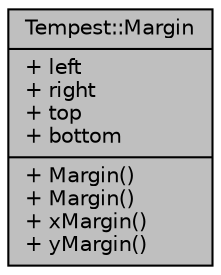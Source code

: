digraph "Tempest::Margin"
{
  edge [fontname="Helvetica",fontsize="10",labelfontname="Helvetica",labelfontsize="10"];
  node [fontname="Helvetica",fontsize="10",shape=record];
  Node1 [label="{Tempest::Margin\n|+ left\l+ right\l+ top\l+ bottom\l|+ Margin()\l+ Margin()\l+ xMargin()\l+ yMargin()\l}",height=0.2,width=0.4,color="black", fillcolor="grey75", style="filled", fontcolor="black"];
}
